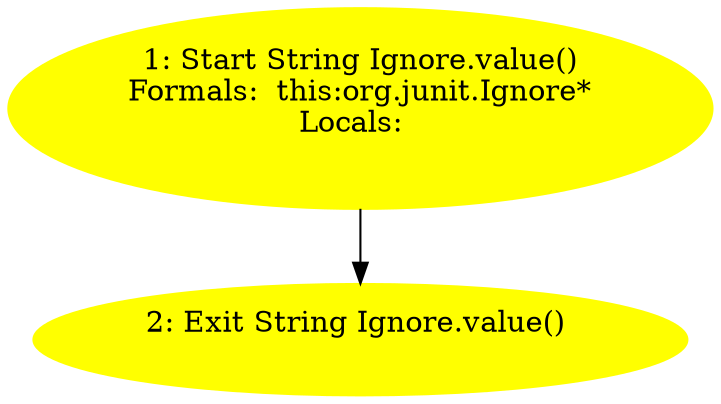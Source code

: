 /* @generated */
digraph cfg {
"org.junit.Ignore.value():java.lang.String.c59663d177f560ea55454333c88cfb3b_1" [label="1: Start String Ignore.value()\nFormals:  this:org.junit.Ignore*\nLocals:  \n  " color=yellow style=filled]
	

	 "org.junit.Ignore.value():java.lang.String.c59663d177f560ea55454333c88cfb3b_1" -> "org.junit.Ignore.value():java.lang.String.c59663d177f560ea55454333c88cfb3b_2" ;
"org.junit.Ignore.value():java.lang.String.c59663d177f560ea55454333c88cfb3b_2" [label="2: Exit String Ignore.value() \n  " color=yellow style=filled]
	

}
